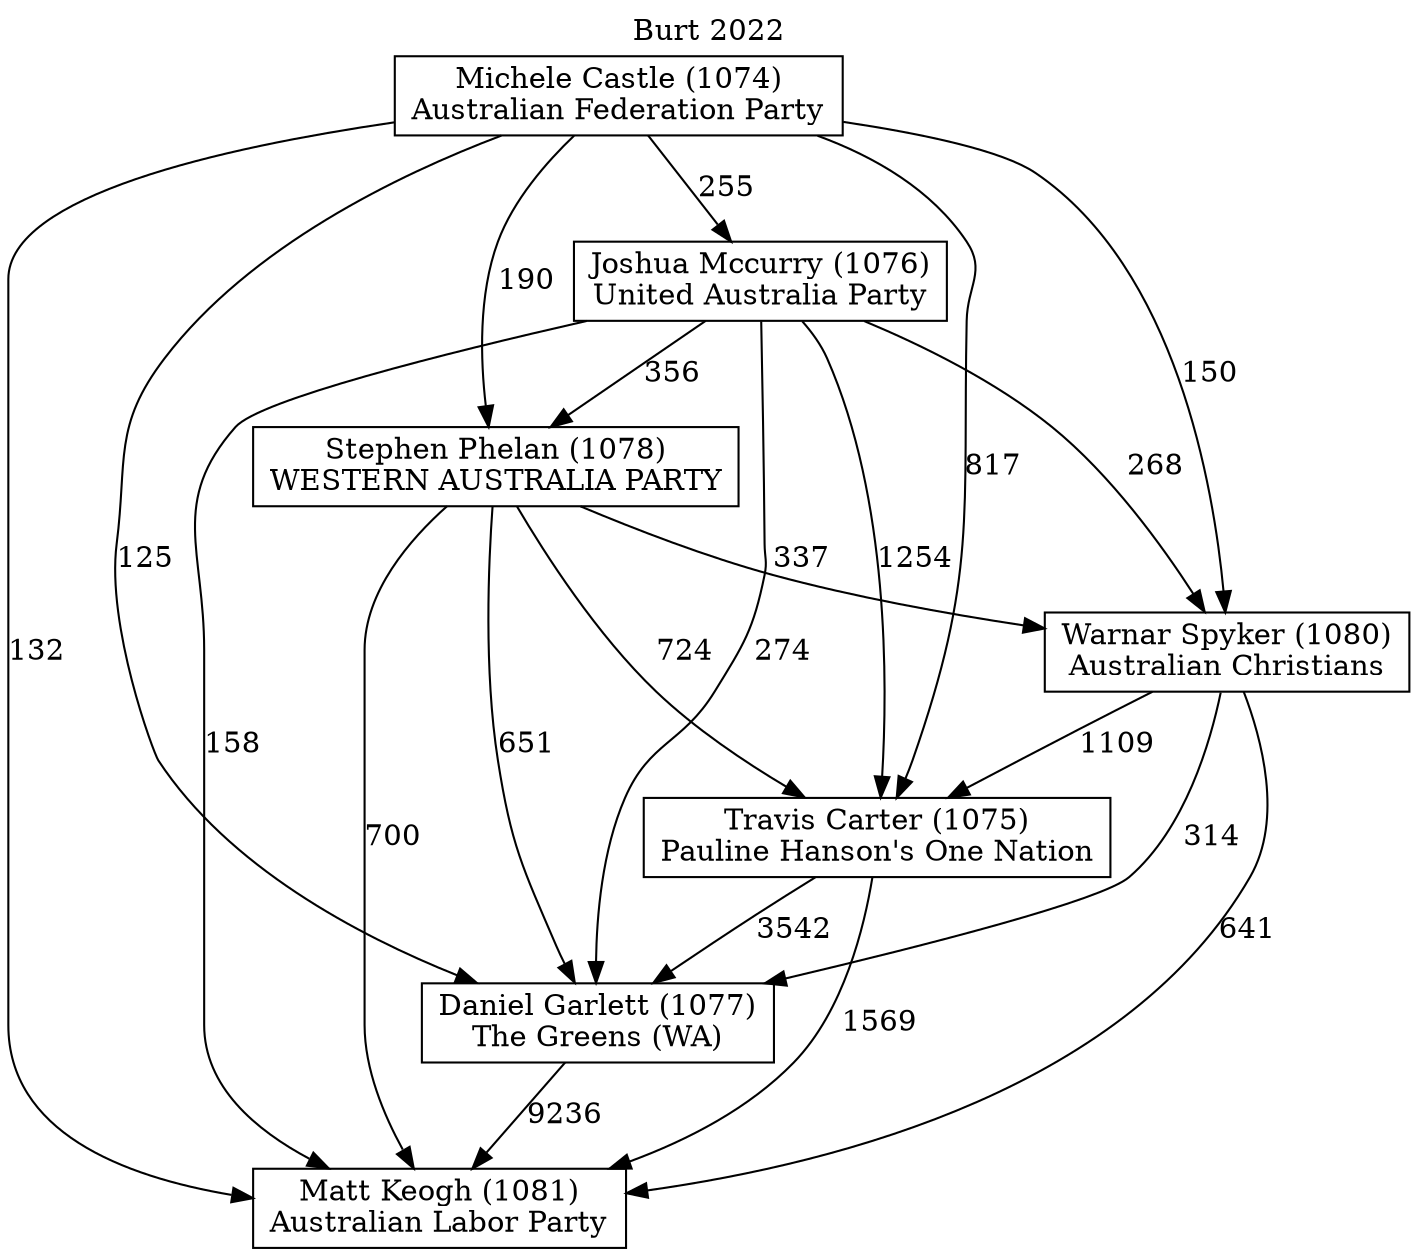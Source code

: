 // House preference flow
digraph "Matt Keogh (1081)_Burt_2022" {
	graph [label="Burt 2022" labelloc=t mclimit=10]
	node [shape=box]
	"Matt Keogh (1081)" [label="Matt Keogh (1081)
Australian Labor Party"]
	"Daniel Garlett (1077)" [label="Daniel Garlett (1077)
The Greens (WA)"]
	"Travis Carter (1075)" [label="Travis Carter (1075)
Pauline Hanson's One Nation"]
	"Warnar Spyker (1080)" [label="Warnar Spyker (1080)
Australian Christians"]
	"Stephen Phelan (1078)" [label="Stephen Phelan (1078)
WESTERN AUSTRALIA PARTY"]
	"Joshua Mccurry (1076)" [label="Joshua Mccurry (1076)
United Australia Party"]
	"Michele Castle (1074)" [label="Michele Castle (1074)
Australian Federation Party"]
	"Daniel Garlett (1077)" -> "Matt Keogh (1081)" [label=9236]
	"Travis Carter (1075)" -> "Daniel Garlett (1077)" [label=3542]
	"Warnar Spyker (1080)" -> "Travis Carter (1075)" [label=1109]
	"Stephen Phelan (1078)" -> "Warnar Spyker (1080)" [label=337]
	"Joshua Mccurry (1076)" -> "Stephen Phelan (1078)" [label=356]
	"Michele Castle (1074)" -> "Joshua Mccurry (1076)" [label=255]
	"Travis Carter (1075)" -> "Matt Keogh (1081)" [label=1569]
	"Warnar Spyker (1080)" -> "Matt Keogh (1081)" [label=641]
	"Stephen Phelan (1078)" -> "Matt Keogh (1081)" [label=700]
	"Joshua Mccurry (1076)" -> "Matt Keogh (1081)" [label=158]
	"Michele Castle (1074)" -> "Matt Keogh (1081)" [label=132]
	"Michele Castle (1074)" -> "Stephen Phelan (1078)" [label=190]
	"Joshua Mccurry (1076)" -> "Warnar Spyker (1080)" [label=268]
	"Michele Castle (1074)" -> "Warnar Spyker (1080)" [label=150]
	"Stephen Phelan (1078)" -> "Travis Carter (1075)" [label=724]
	"Joshua Mccurry (1076)" -> "Travis Carter (1075)" [label=1254]
	"Michele Castle (1074)" -> "Travis Carter (1075)" [label=817]
	"Warnar Spyker (1080)" -> "Daniel Garlett (1077)" [label=314]
	"Stephen Phelan (1078)" -> "Daniel Garlett (1077)" [label=651]
	"Joshua Mccurry (1076)" -> "Daniel Garlett (1077)" [label=274]
	"Michele Castle (1074)" -> "Daniel Garlett (1077)" [label=125]
}
